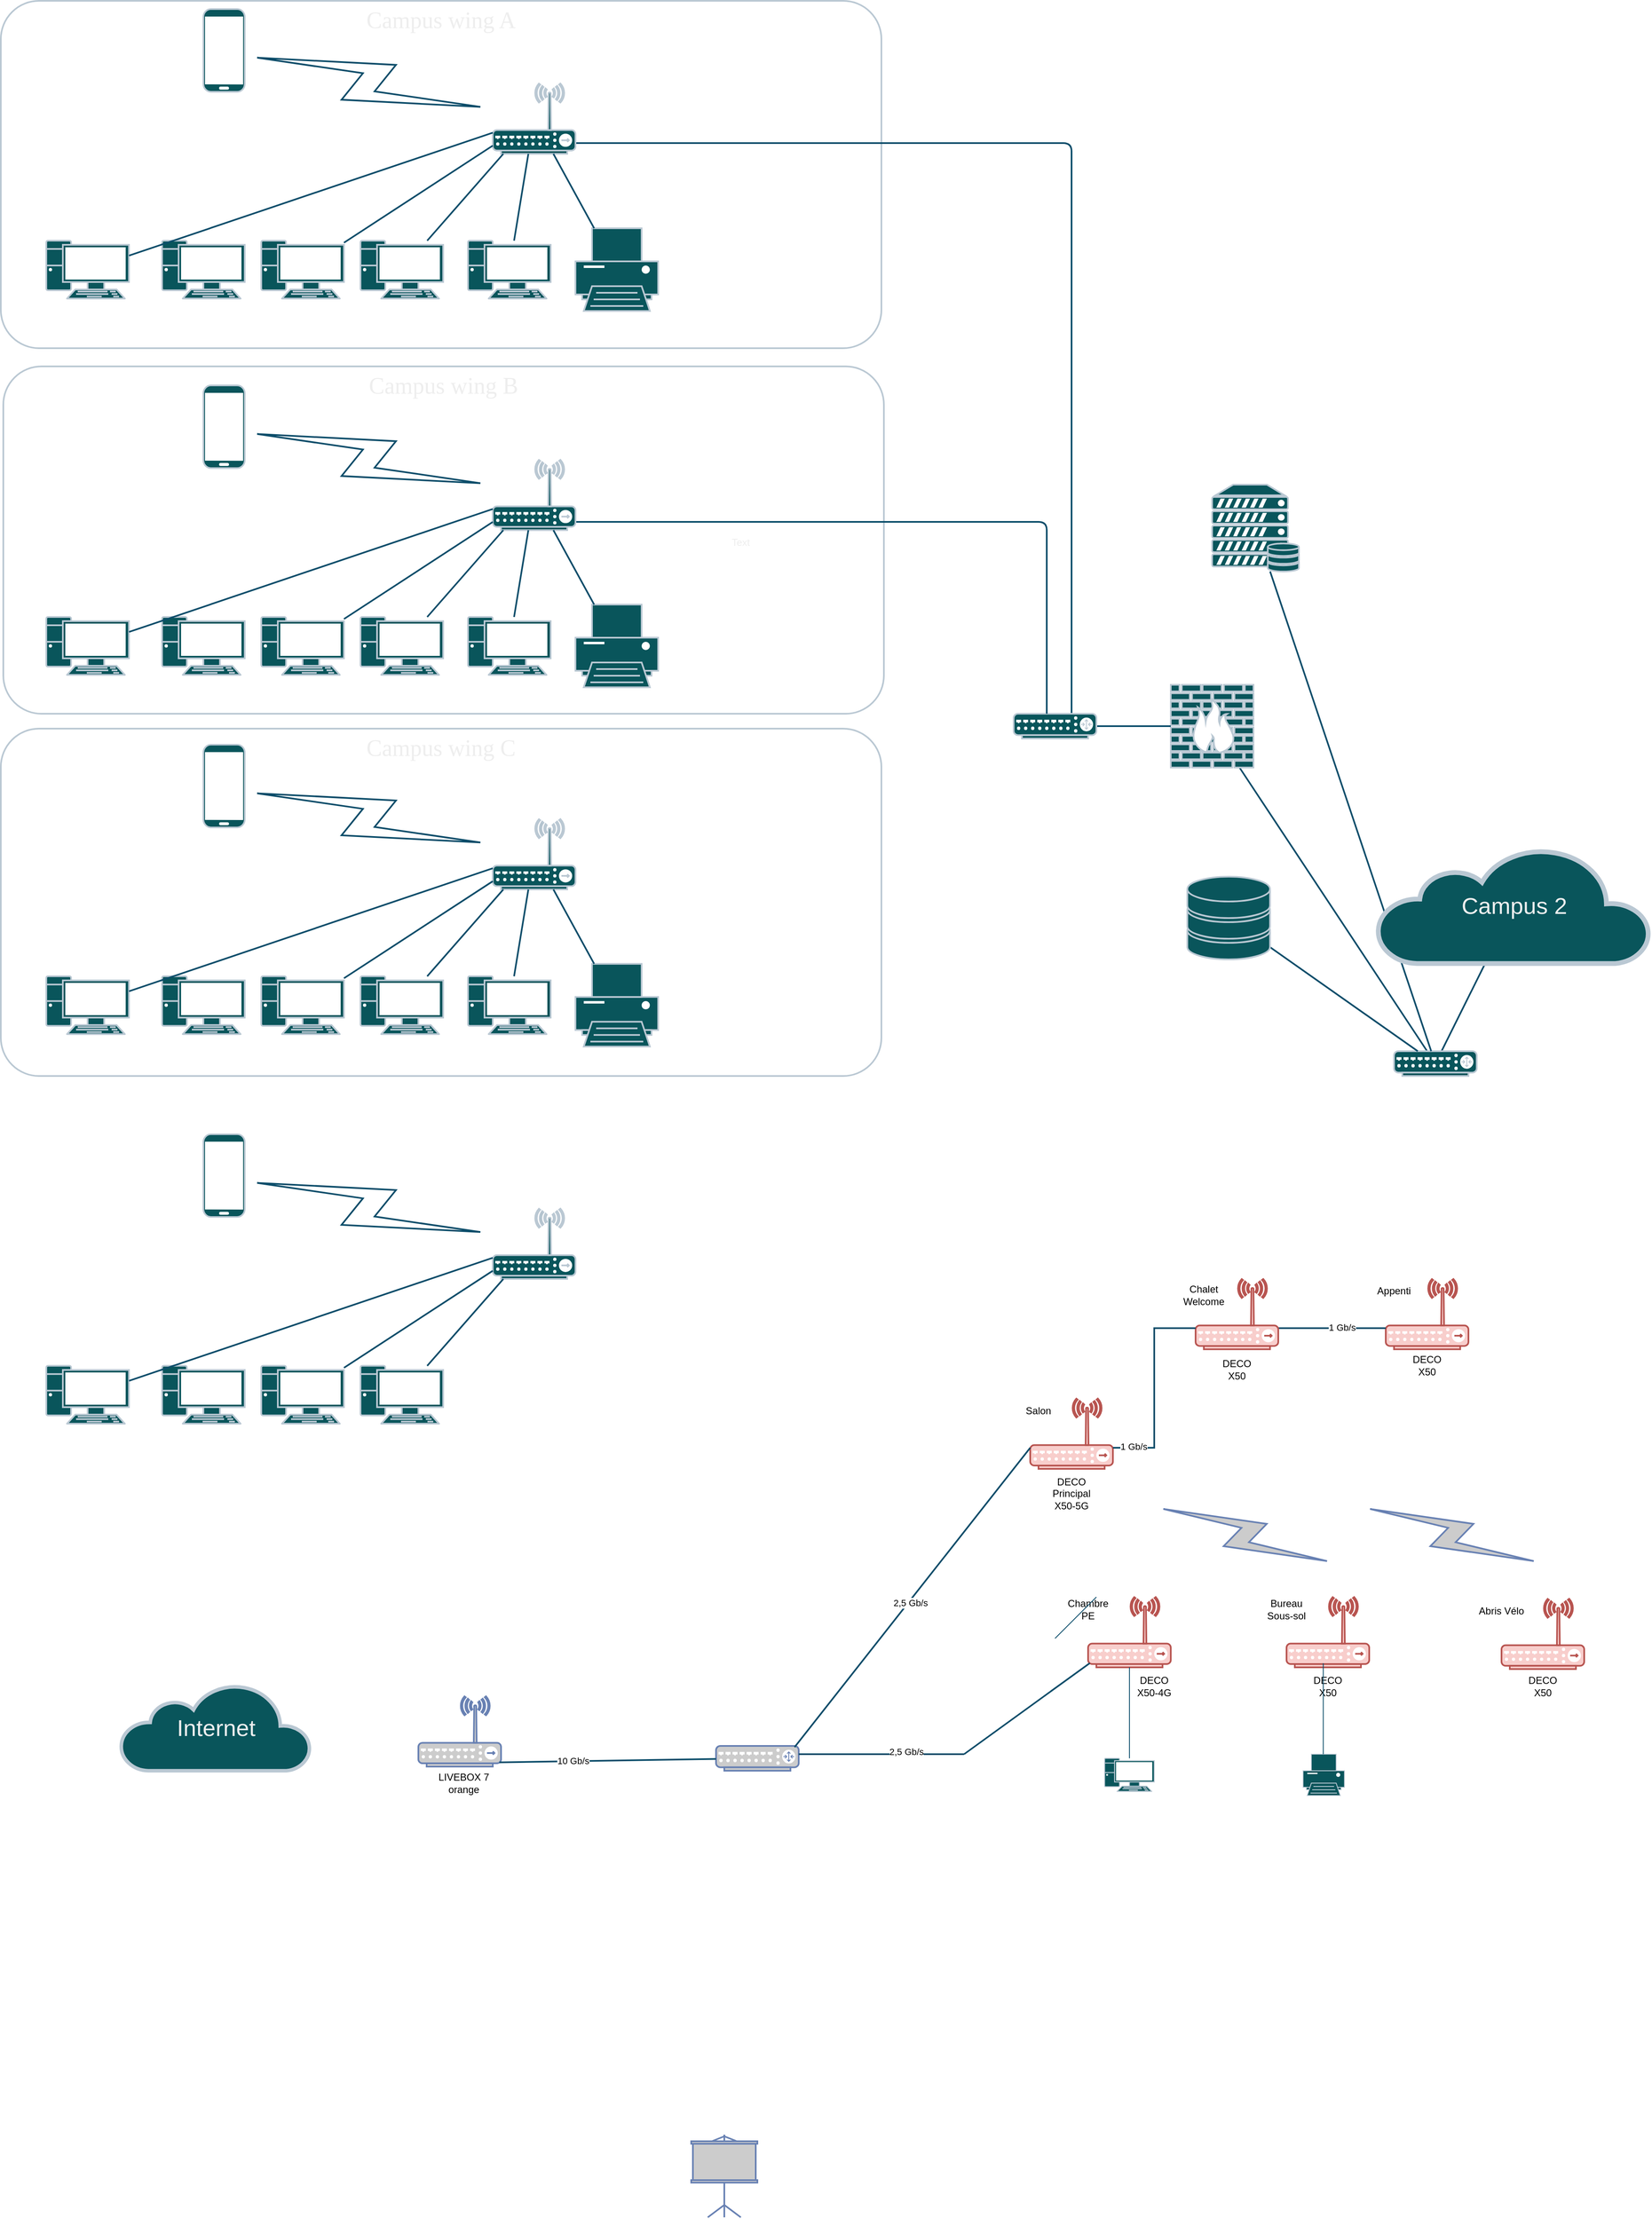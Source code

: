 <mxfile version="26.0.6">
  <diagram name="Page-1" id="bfe91b75-5d2c-26a0-9c1d-138518896778">
    <mxGraphModel dx="1122" dy="761" grid="1" gridSize="10" guides="1" tooltips="1" connect="1" arrows="1" fold="1" page="1" pageScale="1" pageWidth="1100" pageHeight="850" background="none" math="0" shadow="0">
      <root>
        <mxCell id="0" />
        <mxCell id="1" parent="0" />
        <mxCell id="7c3789c024ecab99-81" value="Campus wing C" style="rounded=1;whiteSpace=wrap;html=1;shadow=0;comic=0;strokeColor=#BAC8D3;strokeWidth=2;fillColor=none;fontFamily=Verdana;fontSize=28;fontColor=#EEEEEE;align=center;arcSize=11;verticalAlign=top;labelBackgroundColor=none;" parent="1" vertex="1">
          <mxGeometry x="75" y="900" width="1065" height="420" as="geometry" />
        </mxCell>
        <mxCell id="7c3789c024ecab99-79" value="Campus wing B" style="rounded=1;whiteSpace=wrap;html=1;shadow=0;comic=0;strokeColor=#BAC8D3;strokeWidth=2;fillColor=none;fontFamily=Verdana;fontSize=28;fontColor=#EEEEEE;align=center;arcSize=11;verticalAlign=top;labelBackgroundColor=none;" parent="1" vertex="1">
          <mxGeometry x="78" y="462" width="1065" height="420" as="geometry" />
        </mxCell>
        <mxCell id="7c3789c024ecab99-78" value="Campus wing A" style="rounded=1;whiteSpace=wrap;html=1;shadow=0;comic=0;strokeColor=#BAC8D3;strokeWidth=2;fillColor=none;fontFamily=Verdana;fontSize=28;fontColor=#EEEEEE;align=center;arcSize=11;verticalAlign=top;labelBackgroundColor=none;" parent="1" vertex="1">
          <mxGeometry x="75" y="20" width="1065" height="420" as="geometry" />
        </mxCell>
        <mxCell id="7c3789c024ecab99-55" style="edgeStyle=none;html=1;labelBackgroundColor=none;endArrow=none;endFill=0;strokeWidth=2;fontFamily=Verdana;fontSize=28;fontColor=default;strokeColor=#0B4D6A;" parent="1" source="7c3789c024ecab99-8" target="7c3789c024ecab99-54" edge="1">
          <mxGeometry relative="1" as="geometry">
            <mxPoint x="1660" y="837.0" as="targetPoint" />
          </mxGeometry>
        </mxCell>
        <mxCell id="7c3789c024ecab99-8" value="" style="fontColor=#EEEEEE;verticalAlign=top;verticalLabelPosition=bottom;labelPosition=center;align=center;html=1;fillColor=#09555B;strokeColor=#BAC8D3;gradientDirection=north;strokeWidth=2;shape=mxgraph.networks.firewall;rounded=0;shadow=0;comic=0;labelBackgroundColor=none;" parent="1" vertex="1">
          <mxGeometry x="1490" y="847" width="100" height="100" as="geometry" />
        </mxCell>
        <mxCell id="7c3789c024ecab99-18" style="edgeStyle=orthogonalEdgeStyle;html=1;labelBackgroundColor=none;endArrow=none;endFill=0;strokeWidth=2;fontFamily=Verdana;fontSize=15;fontColor=default;strokeColor=#0B4D6A;" parent="1" source="7c3789c024ecab99-9" target="7c3789c024ecab99-10" edge="1">
          <mxGeometry relative="1" as="geometry">
            <mxPoint x="1110" y="310" as="targetPoint" />
            <Array as="points">
              <mxPoint x="1370" y="192" />
            </Array>
          </mxGeometry>
        </mxCell>
        <mxCell id="7c3789c024ecab99-52" style="edgeStyle=none;html=1;labelBackgroundColor=none;endArrow=none;endFill=0;strokeWidth=2;fontFamily=Verdana;fontSize=15;fontColor=default;strokeColor=#0B4D6A;" parent="1" source="7c3789c024ecab99-10" target="7c3789c024ecab99-8" edge="1">
          <mxGeometry relative="1" as="geometry">
            <mxPoint x="1550.0" y="917" as="targetPoint" />
          </mxGeometry>
        </mxCell>
        <mxCell id="7c3789c024ecab99-10" value="" style="fontColor=#EEEEEE;verticalAlign=top;verticalLabelPosition=bottom;labelPosition=center;align=center;html=1;fillColor=#09555B;strokeColor=#BAC8D3;gradientDirection=north;strokeWidth=2;shape=mxgraph.networks.router;rounded=0;shadow=0;comic=0;labelBackgroundColor=none;" parent="1" vertex="1">
          <mxGeometry x="1300" y="882" width="100" height="30" as="geometry" />
        </mxCell>
        <mxCell id="7c3789c024ecab99-1" value="" style="fontColor=#EEEEEE;verticalAlign=top;verticalLabelPosition=bottom;labelPosition=center;align=center;html=1;fillColor=#09555B;strokeColor=#BAC8D3;gradientDirection=north;strokeWidth=2;shape=mxgraph.networks.pc;rounded=0;shadow=0;comic=0;labelBackgroundColor=none;" parent="1" vertex="1">
          <mxGeometry x="130.0" y="310" width="100" height="70" as="geometry" />
        </mxCell>
        <mxCell id="7c3789c024ecab99-2" value="" style="fontColor=#EEEEEE;verticalAlign=top;verticalLabelPosition=bottom;labelPosition=center;align=center;html=1;fillColor=#09555B;strokeColor=#BAC8D3;gradientDirection=north;strokeWidth=2;shape=mxgraph.networks.pc;rounded=0;shadow=0;comic=0;labelBackgroundColor=none;" parent="1" vertex="1">
          <mxGeometry x="270.0" y="310" width="100" height="70" as="geometry" />
        </mxCell>
        <mxCell id="7c3789c024ecab99-3" value="" style="fontColor=#EEEEEE;verticalAlign=top;verticalLabelPosition=bottom;labelPosition=center;align=center;html=1;fillColor=#09555B;strokeColor=#BAC8D3;gradientDirection=north;strokeWidth=2;shape=mxgraph.networks.pc;rounded=0;shadow=0;comic=0;labelBackgroundColor=none;" parent="1" vertex="1">
          <mxGeometry x="390.0" y="310" width="100" height="70" as="geometry" />
        </mxCell>
        <mxCell id="7c3789c024ecab99-4" value="" style="fontColor=#EEEEEE;verticalAlign=top;verticalLabelPosition=bottom;labelPosition=center;align=center;html=1;fillColor=#09555B;strokeColor=#BAC8D3;gradientDirection=north;strokeWidth=2;shape=mxgraph.networks.pc;rounded=0;shadow=0;comic=0;labelBackgroundColor=none;" parent="1" vertex="1">
          <mxGeometry x="510.0" y="310" width="100" height="70" as="geometry" />
        </mxCell>
        <mxCell id="7c3789c024ecab99-5" value="" style="fontColor=#EEEEEE;verticalAlign=top;verticalLabelPosition=bottom;labelPosition=center;align=center;html=1;fillColor=#09555B;strokeColor=#BAC8D3;gradientDirection=north;strokeWidth=2;shape=mxgraph.networks.pc;rounded=0;shadow=0;comic=0;labelBackgroundColor=none;" parent="1" vertex="1">
          <mxGeometry x="640.0" y="310" width="100" height="70" as="geometry" />
        </mxCell>
        <mxCell id="7c3789c024ecab99-6" value="" style="fontColor=#EEEEEE;verticalAlign=top;verticalLabelPosition=bottom;labelPosition=center;align=center;html=1;fillColor=#09555B;strokeColor=#BAC8D3;gradientDirection=north;strokeWidth=2;shape=mxgraph.networks.printer;rounded=0;shadow=0;comic=0;labelBackgroundColor=none;" parent="1" vertex="1">
          <mxGeometry x="770.0" y="295" width="100" height="100" as="geometry" />
        </mxCell>
        <mxCell id="7c3789c024ecab99-9" value="" style="fontColor=#EEEEEE;verticalAlign=top;verticalLabelPosition=bottom;labelPosition=center;align=center;html=1;fillColor=#09555B;strokeColor=#BAC8D3;gradientDirection=north;strokeWidth=2;shape=mxgraph.networks.wireless_hub;rounded=0;shadow=0;comic=0;labelBackgroundColor=none;" parent="1" vertex="1">
          <mxGeometry x="670.0" y="120" width="100" height="85" as="geometry" />
        </mxCell>
        <mxCell id="7c3789c024ecab99-13" style="edgeStyle=none;html=1;labelBackgroundColor=none;endArrow=none;endFill=0;strokeWidth=2;fontFamily=Verdana;fontSize=15;fontColor=default;strokeColor=#0B4D6A;" parent="1" source="7c3789c024ecab99-1" target="7c3789c024ecab99-9" edge="1">
          <mxGeometry relative="1" as="geometry">
            <mxPoint x="650.0" y="240" as="targetPoint" />
          </mxGeometry>
        </mxCell>
        <mxCell id="7c3789c024ecab99-14" style="edgeStyle=none;html=1;labelBackgroundColor=none;endArrow=none;endFill=0;strokeWidth=2;fontFamily=Verdana;fontSize=15;fontColor=default;strokeColor=#0B4D6A;" parent="1" source="7c3789c024ecab99-3" target="7c3789c024ecab99-9" edge="1">
          <mxGeometry relative="1" as="geometry" />
        </mxCell>
        <mxCell id="7c3789c024ecab99-15" style="edgeStyle=none;html=1;labelBackgroundColor=none;endArrow=none;endFill=0;strokeWidth=2;fontFamily=Verdana;fontSize=15;fontColor=default;strokeColor=#0B4D6A;" parent="1" source="7c3789c024ecab99-4" target="7c3789c024ecab99-9" edge="1">
          <mxGeometry relative="1" as="geometry" />
        </mxCell>
        <mxCell id="7c3789c024ecab99-16" style="edgeStyle=none;html=1;labelBackgroundColor=none;endArrow=none;endFill=0;strokeWidth=2;fontFamily=Verdana;fontSize=15;fontColor=default;strokeColor=#0B4D6A;" parent="1" source="7c3789c024ecab99-5" target="7c3789c024ecab99-9" edge="1">
          <mxGeometry relative="1" as="geometry" />
        </mxCell>
        <mxCell id="7c3789c024ecab99-17" style="edgeStyle=none;html=1;labelBackgroundColor=none;endArrow=none;endFill=0;strokeWidth=2;fontFamily=Verdana;fontSize=15;fontColor=default;strokeColor=#0B4D6A;" parent="1" source="7c3789c024ecab99-6" target="7c3789c024ecab99-9" edge="1">
          <mxGeometry relative="1" as="geometry" />
        </mxCell>
        <mxCell id="7c3789c024ecab99-11" value="" style="html=1;strokeColor=#0B4D6A;gradientDirection=north;strokeWidth=2;shape=mxgraph.networks.comm_link_edge;html=1;labelBackgroundColor=none;endArrow=none;endFill=0;fontFamily=Verdana;fontSize=20;fontColor=default;" parent="1" source="7c3789c024ecab99-9" target="7c3789c024ecab99-12" edge="1">
          <mxGeometry width="100" height="100" relative="1" as="geometry">
            <mxPoint x="900.0" y="220" as="sourcePoint" />
            <mxPoint x="603.0" y="133" as="targetPoint" />
          </mxGeometry>
        </mxCell>
        <mxCell id="7c3789c024ecab99-12" value="" style="fontColor=#EEEEEE;verticalAlign=top;verticalLabelPosition=bottom;labelPosition=center;align=center;html=1;fillColor=#09555B;strokeColor=#BAC8D3;gradientDirection=north;strokeWidth=2;shape=mxgraph.networks.mobile;rounded=0;shadow=0;comic=0;labelBackgroundColor=none;" parent="1" vertex="1">
          <mxGeometry x="320.0" y="30" width="50" height="100" as="geometry" />
        </mxCell>
        <mxCell id="7c3789c024ecab99-20" value="" style="fontColor=#EEEEEE;verticalAlign=top;verticalLabelPosition=bottom;labelPosition=center;align=center;html=1;fillColor=#09555B;strokeColor=#BAC8D3;gradientDirection=north;strokeWidth=2;shape=mxgraph.networks.pc;rounded=0;shadow=0;comic=0;labelBackgroundColor=none;" parent="1" vertex="1">
          <mxGeometry x="130.0" y="765" width="100" height="70" as="geometry" />
        </mxCell>
        <mxCell id="7c3789c024ecab99-21" value="" style="fontColor=#EEEEEE;verticalAlign=top;verticalLabelPosition=bottom;labelPosition=center;align=center;html=1;fillColor=#09555B;strokeColor=#BAC8D3;gradientDirection=north;strokeWidth=2;shape=mxgraph.networks.pc;rounded=0;shadow=0;comic=0;labelBackgroundColor=none;" parent="1" vertex="1">
          <mxGeometry x="270.0" y="765" width="100" height="70" as="geometry" />
        </mxCell>
        <mxCell id="7c3789c024ecab99-23" value="" style="fontColor=#EEEEEE;verticalAlign=top;verticalLabelPosition=bottom;labelPosition=center;align=center;html=1;fillColor=#09555B;strokeColor=#BAC8D3;gradientDirection=north;strokeWidth=2;shape=mxgraph.networks.pc;rounded=0;shadow=0;comic=0;labelBackgroundColor=none;" parent="1" vertex="1">
          <mxGeometry x="390.0" y="765" width="100" height="70" as="geometry" />
        </mxCell>
        <mxCell id="7c3789c024ecab99-25" value="" style="fontColor=#EEEEEE;verticalAlign=top;verticalLabelPosition=bottom;labelPosition=center;align=center;html=1;fillColor=#09555B;strokeColor=#BAC8D3;gradientDirection=north;strokeWidth=2;shape=mxgraph.networks.pc;rounded=0;shadow=0;comic=0;labelBackgroundColor=none;" parent="1" vertex="1">
          <mxGeometry x="510.0" y="765" width="100" height="70" as="geometry" />
        </mxCell>
        <mxCell id="7c3789c024ecab99-27" value="" style="fontColor=#EEEEEE;verticalAlign=top;verticalLabelPosition=bottom;labelPosition=center;align=center;html=1;fillColor=#09555B;strokeColor=#BAC8D3;gradientDirection=north;strokeWidth=2;shape=mxgraph.networks.pc;rounded=0;shadow=0;comic=0;labelBackgroundColor=none;" parent="1" vertex="1">
          <mxGeometry x="640.0" y="765" width="100" height="70" as="geometry" />
        </mxCell>
        <mxCell id="7c3789c024ecab99-29" value="" style="fontColor=#EEEEEE;verticalAlign=top;verticalLabelPosition=bottom;labelPosition=center;align=center;html=1;fillColor=#09555B;strokeColor=#BAC8D3;gradientDirection=north;strokeWidth=2;shape=mxgraph.networks.printer;rounded=0;shadow=0;comic=0;labelBackgroundColor=none;" parent="1" vertex="1">
          <mxGeometry x="770.0" y="750" width="100" height="100" as="geometry" />
        </mxCell>
        <mxCell id="7c3789c024ecab99-50" style="edgeStyle=orthogonalEdgeStyle;html=1;labelBackgroundColor=none;endArrow=none;endFill=0;strokeWidth=2;fontFamily=Verdana;fontSize=15;fontColor=default;strokeColor=#0B4D6A;" parent="1" source="7c3789c024ecab99-30" target="7c3789c024ecab99-10" edge="1">
          <mxGeometry relative="1" as="geometry">
            <mxPoint x="1080.0" y="410" as="targetPoint" />
            <mxPoint x="1200" y="620" as="sourcePoint" />
            <Array as="points">
              <mxPoint x="1340" y="650" />
            </Array>
          </mxGeometry>
        </mxCell>
        <mxCell id="7c3789c024ecab99-30" value="" style="fontColor=#EEEEEE;verticalAlign=top;verticalLabelPosition=bottom;labelPosition=center;align=center;html=1;fillColor=#09555B;strokeColor=#BAC8D3;gradientDirection=north;strokeWidth=2;shape=mxgraph.networks.wireless_hub;rounded=0;shadow=0;comic=0;labelBackgroundColor=none;" parent="1" vertex="1">
          <mxGeometry x="670.0" y="575" width="100" height="85" as="geometry" />
        </mxCell>
        <mxCell id="7c3789c024ecab99-19" style="edgeStyle=none;html=1;labelBackgroundColor=none;endArrow=none;endFill=0;strokeWidth=2;fontFamily=Verdana;fontSize=15;fontColor=default;strokeColor=#0B4D6A;" parent="1" source="7c3789c024ecab99-20" target="7c3789c024ecab99-30" edge="1">
          <mxGeometry relative="1" as="geometry">
            <mxPoint x="650.0" y="695" as="targetPoint" />
          </mxGeometry>
        </mxCell>
        <mxCell id="7c3789c024ecab99-22" style="edgeStyle=none;html=1;labelBackgroundColor=none;endArrow=none;endFill=0;strokeWidth=2;fontFamily=Verdana;fontSize=15;fontColor=default;strokeColor=#0B4D6A;" parent="1" source="7c3789c024ecab99-23" target="7c3789c024ecab99-30" edge="1">
          <mxGeometry relative="1" as="geometry" />
        </mxCell>
        <mxCell id="7c3789c024ecab99-24" style="edgeStyle=none;html=1;labelBackgroundColor=none;endArrow=none;endFill=0;strokeWidth=2;fontFamily=Verdana;fontSize=15;fontColor=default;strokeColor=#0B4D6A;" parent="1" source="7c3789c024ecab99-25" target="7c3789c024ecab99-30" edge="1">
          <mxGeometry relative="1" as="geometry" />
        </mxCell>
        <mxCell id="7c3789c024ecab99-26" style="edgeStyle=none;html=1;labelBackgroundColor=none;endArrow=none;endFill=0;strokeWidth=2;fontFamily=Verdana;fontSize=15;fontColor=default;strokeColor=#0B4D6A;" parent="1" source="7c3789c024ecab99-27" target="7c3789c024ecab99-30" edge="1">
          <mxGeometry relative="1" as="geometry" />
        </mxCell>
        <mxCell id="7c3789c024ecab99-28" style="edgeStyle=none;html=1;labelBackgroundColor=none;endArrow=none;endFill=0;strokeWidth=2;fontFamily=Verdana;fontSize=15;fontColor=default;strokeColor=#0B4D6A;" parent="1" source="7c3789c024ecab99-29" target="7c3789c024ecab99-30" edge="1">
          <mxGeometry relative="1" as="geometry" />
        </mxCell>
        <mxCell id="7c3789c024ecab99-31" value="" style="html=1;strokeColor=#0B4D6A;gradientDirection=north;strokeWidth=2;shape=mxgraph.networks.comm_link_edge;html=1;labelBackgroundColor=none;endArrow=none;endFill=0;fontFamily=Verdana;fontSize=20;fontColor=default;" parent="1" source="7c3789c024ecab99-30" target="7c3789c024ecab99-32" edge="1">
          <mxGeometry width="100" height="100" relative="1" as="geometry">
            <mxPoint x="900.0" y="675" as="sourcePoint" />
            <mxPoint x="603.0" y="588" as="targetPoint" />
          </mxGeometry>
        </mxCell>
        <mxCell id="7c3789c024ecab99-32" value="" style="fontColor=#EEEEEE;verticalAlign=top;verticalLabelPosition=bottom;labelPosition=center;align=center;html=1;fillColor=#09555B;strokeColor=#BAC8D3;gradientDirection=north;strokeWidth=2;shape=mxgraph.networks.mobile;rounded=0;shadow=0;comic=0;labelBackgroundColor=none;" parent="1" vertex="1">
          <mxGeometry x="320.0" y="485" width="50" height="100" as="geometry" />
        </mxCell>
        <mxCell id="7c3789c024ecab99-34" value="" style="fontColor=#EEEEEE;verticalAlign=top;verticalLabelPosition=bottom;labelPosition=center;align=center;html=1;fillColor=#09555B;strokeColor=#BAC8D3;gradientDirection=north;strokeWidth=2;shape=mxgraph.networks.pc;rounded=0;shadow=0;comic=0;labelBackgroundColor=none;" parent="1" vertex="1">
          <mxGeometry x="130.0" y="1199.412" width="100" height="70" as="geometry" />
        </mxCell>
        <mxCell id="7c3789c024ecab99-35" value="" style="fontColor=#EEEEEE;verticalAlign=top;verticalLabelPosition=bottom;labelPosition=center;align=center;html=1;fillColor=#09555B;strokeColor=#BAC8D3;gradientDirection=north;strokeWidth=2;shape=mxgraph.networks.pc;rounded=0;shadow=0;comic=0;labelBackgroundColor=none;" parent="1" vertex="1">
          <mxGeometry x="270.0" y="1199.412" width="100" height="70" as="geometry" />
        </mxCell>
        <mxCell id="7c3789c024ecab99-37" value="" style="fontColor=#EEEEEE;verticalAlign=top;verticalLabelPosition=bottom;labelPosition=center;align=center;html=1;fillColor=#09555B;strokeColor=#BAC8D3;gradientDirection=north;strokeWidth=2;shape=mxgraph.networks.pc;rounded=0;shadow=0;comic=0;labelBackgroundColor=none;" parent="1" vertex="1">
          <mxGeometry x="390.0" y="1199.412" width="100" height="70" as="geometry" />
        </mxCell>
        <mxCell id="7c3789c024ecab99-39" value="" style="fontColor=#EEEEEE;verticalAlign=top;verticalLabelPosition=bottom;labelPosition=center;align=center;html=1;fillColor=#09555B;strokeColor=#BAC8D3;gradientDirection=north;strokeWidth=2;shape=mxgraph.networks.pc;rounded=0;shadow=0;comic=0;labelBackgroundColor=none;" parent="1" vertex="1">
          <mxGeometry x="510.0" y="1199.412" width="100" height="70" as="geometry" />
        </mxCell>
        <mxCell id="7c3789c024ecab99-41" value="" style="fontColor=#EEEEEE;verticalAlign=top;verticalLabelPosition=bottom;labelPosition=center;align=center;html=1;fillColor=#09555B;strokeColor=#BAC8D3;gradientDirection=north;strokeWidth=2;shape=mxgraph.networks.pc;rounded=0;shadow=0;comic=0;labelBackgroundColor=none;" parent="1" vertex="1">
          <mxGeometry x="640.0" y="1199.412" width="100" height="70" as="geometry" />
        </mxCell>
        <mxCell id="7c3789c024ecab99-43" value="" style="fontColor=#EEEEEE;verticalAlign=top;verticalLabelPosition=bottom;labelPosition=center;align=center;html=1;fillColor=#09555B;strokeColor=#BAC8D3;gradientDirection=north;strokeWidth=2;shape=mxgraph.networks.printer;rounded=0;shadow=0;comic=0;labelBackgroundColor=none;" parent="1" vertex="1">
          <mxGeometry x="770.0" y="1184.412" width="100" height="100" as="geometry" />
        </mxCell>
        <mxCell id="7c3789c024ecab99-44" value="" style="fontColor=#EEEEEE;verticalAlign=top;verticalLabelPosition=bottom;labelPosition=center;align=center;html=1;fillColor=#09555B;strokeColor=#BAC8D3;gradientDirection=north;strokeWidth=2;shape=mxgraph.networks.wireless_hub;rounded=0;shadow=0;comic=0;labelBackgroundColor=none;" parent="1" vertex="1">
          <mxGeometry x="670.0" y="1009.412" width="100" height="85" as="geometry" />
        </mxCell>
        <mxCell id="7c3789c024ecab99-33" style="edgeStyle=none;html=1;labelBackgroundColor=none;endArrow=none;endFill=0;strokeWidth=2;fontFamily=Verdana;fontSize=15;fontColor=default;strokeColor=#0B4D6A;" parent="1" source="7c3789c024ecab99-34" target="7c3789c024ecab99-44" edge="1">
          <mxGeometry relative="1" as="geometry">
            <mxPoint x="650.0" y="1129.412" as="targetPoint" />
          </mxGeometry>
        </mxCell>
        <mxCell id="7c3789c024ecab99-36" style="edgeStyle=none;html=1;labelBackgroundColor=none;endArrow=none;endFill=0;strokeWidth=2;fontFamily=Verdana;fontSize=15;fontColor=default;strokeColor=#0B4D6A;" parent="1" source="7c3789c024ecab99-37" target="7c3789c024ecab99-44" edge="1">
          <mxGeometry relative="1" as="geometry" />
        </mxCell>
        <mxCell id="7c3789c024ecab99-38" style="edgeStyle=none;html=1;labelBackgroundColor=none;endArrow=none;endFill=0;strokeWidth=2;fontFamily=Verdana;fontSize=15;fontColor=default;strokeColor=#0B4D6A;" parent="1" source="7c3789c024ecab99-39" target="7c3789c024ecab99-44" edge="1">
          <mxGeometry relative="1" as="geometry" />
        </mxCell>
        <mxCell id="7c3789c024ecab99-40" style="edgeStyle=none;html=1;labelBackgroundColor=none;endArrow=none;endFill=0;strokeWidth=2;fontFamily=Verdana;fontSize=15;fontColor=default;strokeColor=#0B4D6A;" parent="1" source="7c3789c024ecab99-41" target="7c3789c024ecab99-44" edge="1">
          <mxGeometry relative="1" as="geometry" />
        </mxCell>
        <mxCell id="7c3789c024ecab99-42" style="edgeStyle=none;html=1;labelBackgroundColor=none;endArrow=none;endFill=0;strokeWidth=2;fontFamily=Verdana;fontSize=15;fontColor=default;strokeColor=#0B4D6A;" parent="1" source="7c3789c024ecab99-43" target="7c3789c024ecab99-44" edge="1">
          <mxGeometry relative="1" as="geometry" />
        </mxCell>
        <mxCell id="7c3789c024ecab99-45" value="" style="html=1;strokeColor=#0B4D6A;gradientDirection=north;strokeWidth=2;shape=mxgraph.networks.comm_link_edge;html=1;labelBackgroundColor=none;endArrow=none;endFill=0;fontFamily=Verdana;fontSize=20;fontColor=default;" parent="1" source="7c3789c024ecab99-44" target="7c3789c024ecab99-46" edge="1">
          <mxGeometry width="100" height="100" relative="1" as="geometry">
            <mxPoint x="900.0" y="1109.412" as="sourcePoint" />
            <mxPoint x="603.0" y="1022.412" as="targetPoint" />
          </mxGeometry>
        </mxCell>
        <mxCell id="7c3789c024ecab99-46" value="" style="fontColor=#EEEEEE;verticalAlign=top;verticalLabelPosition=bottom;labelPosition=center;align=center;html=1;fillColor=#09555B;strokeColor=#BAC8D3;gradientDirection=north;strokeWidth=2;shape=mxgraph.networks.mobile;rounded=0;shadow=0;comic=0;labelBackgroundColor=none;" parent="1" vertex="1">
          <mxGeometry x="320.0" y="919.412" width="50" height="100" as="geometry" />
        </mxCell>
        <mxCell id="7c3789c024ecab99-53" value="Internet" style="html=1;fillColor=#09555B;strokeColor=#BAC8D3;gradientDirection=north;strokeWidth=2;shape=mxgraph.networks.cloud;fontColor=#EEEEEE;rounded=0;shadow=0;comic=0;align=center;fontSize=28;labelBackgroundColor=none;" parent="1" vertex="1">
          <mxGeometry x="220" y="2055" width="230" height="105" as="geometry" />
        </mxCell>
        <mxCell id="7c3789c024ecab99-77" style="edgeStyle=none;html=1;labelBackgroundColor=none;endArrow=none;endFill=0;strokeWidth=2;fontFamily=Verdana;fontSize=28;fontColor=default;strokeColor=#0B4D6A;" parent="1" source="7c3789c024ecab99-54" target="7c3789c024ecab99-76" edge="1">
          <mxGeometry relative="1" as="geometry" />
        </mxCell>
        <mxCell id="7c3789c024ecab99-54" value="" style="fontColor=#EEEEEE;verticalAlign=top;verticalLabelPosition=bottom;labelPosition=center;align=center;html=1;fillColor=#09555B;strokeColor=#BAC8D3;gradientDirection=north;strokeWidth=2;shape=mxgraph.networks.router;rounded=0;shadow=0;comic=0;labelBackgroundColor=none;" parent="1" vertex="1">
          <mxGeometry x="1760" y="1290" width="100" height="30" as="geometry" />
        </mxCell>
        <mxCell id="7c3789c024ecab99-60" style="edgeStyle=none;html=1;labelBackgroundColor=none;endArrow=none;endFill=0;strokeWidth=2;fontFamily=Verdana;fontSize=28;fontColor=default;strokeColor=#0B4D6A;" parent="1" source="7c3789c024ecab99-57" target="7c3789c024ecab99-54" edge="1">
          <mxGeometry relative="1" as="geometry" />
        </mxCell>
        <mxCell id="7c3789c024ecab99-57" value="" style="fontColor=#EEEEEE;verticalAlign=top;verticalLabelPosition=bottom;labelPosition=center;align=center;html=1;fillColor=#09555B;strokeColor=#BAC8D3;gradientDirection=north;strokeWidth=2;shape=mxgraph.networks.storage;rounded=0;shadow=0;comic=0;labelBackgroundColor=none;" parent="1" vertex="1">
          <mxGeometry x="1510" y="1079" width="100" height="100" as="geometry" />
        </mxCell>
        <mxCell id="7c3789c024ecab99-59" style="edgeStyle=none;html=1;labelBackgroundColor=none;endArrow=none;endFill=0;strokeWidth=2;fontFamily=Verdana;fontSize=28;fontColor=default;strokeColor=#0B4D6A;" parent="1" source="7c3789c024ecab99-58" target="7c3789c024ecab99-54" edge="1">
          <mxGeometry relative="1" as="geometry">
            <mxPoint x="1570" y="827" as="targetPoint" />
          </mxGeometry>
        </mxCell>
        <mxCell id="7c3789c024ecab99-58" value="" style="fontColor=#EEEEEE;verticalAlign=top;verticalLabelPosition=bottom;labelPosition=center;align=center;html=1;fillColor=#09555B;strokeColor=#BAC8D3;gradientDirection=north;strokeWidth=2;shape=mxgraph.networks.server_storage;rounded=0;shadow=0;comic=0;labelBackgroundColor=none;" parent="1" vertex="1">
          <mxGeometry x="1540" y="605" width="105" height="105" as="geometry" />
        </mxCell>
        <mxCell id="7c3789c024ecab99-61" value="" style="fontColor=#EEEEEE;verticalAlign=top;verticalLabelPosition=bottom;labelPosition=center;align=center;html=1;fillColor=#09555B;strokeColor=#BAC8D3;gradientDirection=north;strokeWidth=2;shape=mxgraph.networks.pc;rounded=0;shadow=0;comic=0;labelBackgroundColor=none;" parent="1" vertex="1">
          <mxGeometry x="130.0" y="1670.412" width="100" height="70" as="geometry" />
        </mxCell>
        <mxCell id="7c3789c024ecab99-62" value="" style="fontColor=#EEEEEE;verticalAlign=top;verticalLabelPosition=bottom;labelPosition=center;align=center;html=1;fillColor=#09555B;strokeColor=#BAC8D3;gradientDirection=north;strokeWidth=2;shape=mxgraph.networks.pc;rounded=0;shadow=0;comic=0;labelBackgroundColor=none;" parent="1" vertex="1">
          <mxGeometry x="270.0" y="1670.412" width="100" height="70" as="geometry" />
        </mxCell>
        <mxCell id="7c3789c024ecab99-63" value="" style="fontColor=#EEEEEE;verticalAlign=top;verticalLabelPosition=bottom;labelPosition=center;align=center;html=1;fillColor=#09555B;strokeColor=#BAC8D3;gradientDirection=north;strokeWidth=2;shape=mxgraph.networks.pc;rounded=0;shadow=0;comic=0;labelBackgroundColor=none;" parent="1" vertex="1">
          <mxGeometry x="390.0" y="1670.412" width="100" height="70" as="geometry" />
        </mxCell>
        <mxCell id="7c3789c024ecab99-64" value="" style="fontColor=#EEEEEE;verticalAlign=top;verticalLabelPosition=bottom;labelPosition=center;align=center;html=1;fillColor=#09555B;strokeColor=#BAC8D3;gradientDirection=north;strokeWidth=2;shape=mxgraph.networks.pc;rounded=0;shadow=0;comic=0;labelBackgroundColor=none;" parent="1" vertex="1">
          <mxGeometry x="510.0" y="1670.412" width="100" height="70" as="geometry" />
        </mxCell>
        <mxCell id="7c3789c024ecab99-65" value="" style="fontColor=#EEEEEE;verticalAlign=top;verticalLabelPosition=bottom;labelPosition=center;align=center;html=1;fillColor=#09555B;strokeColor=#BAC8D3;gradientDirection=north;strokeWidth=2;shape=mxgraph.networks.pc;rounded=0;shadow=0;comic=0;labelBackgroundColor=none;" parent="1" vertex="1">
          <mxGeometry x="1410" y="2145" width="60" height="40" as="geometry" />
        </mxCell>
        <mxCell id="7c3789c024ecab99-66" value="" style="fontColor=#EEEEEE;verticalAlign=top;verticalLabelPosition=bottom;labelPosition=center;align=center;html=1;fillColor=#09555B;strokeColor=#BAC8D3;gradientDirection=north;strokeWidth=2;shape=mxgraph.networks.printer;rounded=0;shadow=0;comic=0;labelBackgroundColor=none;" parent="1" vertex="1">
          <mxGeometry x="1650" y="2140" width="50" height="50" as="geometry" />
        </mxCell>
        <mxCell id="7c3789c024ecab99-67" value="" style="fontColor=#EEEEEE;verticalAlign=top;verticalLabelPosition=bottom;labelPosition=center;align=center;html=1;fillColor=#09555B;strokeColor=#BAC8D3;gradientDirection=north;strokeWidth=2;shape=mxgraph.networks.wireless_hub;rounded=0;shadow=0;comic=0;labelBackgroundColor=none;" parent="1" vertex="1">
          <mxGeometry x="670.0" y="1480.412" width="100" height="85" as="geometry" />
        </mxCell>
        <mxCell id="7c3789c024ecab99-68" style="edgeStyle=none;html=1;labelBackgroundColor=none;endArrow=none;endFill=0;strokeWidth=2;fontFamily=Verdana;fontSize=15;fontColor=default;strokeColor=#0B4D6A;" parent="1" source="7c3789c024ecab99-61" target="7c3789c024ecab99-67" edge="1">
          <mxGeometry relative="1" as="geometry">
            <mxPoint x="650.0" y="1600.412" as="targetPoint" />
          </mxGeometry>
        </mxCell>
        <mxCell id="7c3789c024ecab99-69" style="edgeStyle=none;html=1;labelBackgroundColor=none;endArrow=none;endFill=0;strokeWidth=2;fontFamily=Verdana;fontSize=15;fontColor=default;strokeColor=#0B4D6A;" parent="1" source="7c3789c024ecab99-63" target="7c3789c024ecab99-67" edge="1">
          <mxGeometry relative="1" as="geometry" />
        </mxCell>
        <mxCell id="7c3789c024ecab99-70" style="edgeStyle=none;html=1;labelBackgroundColor=none;endArrow=none;endFill=0;strokeWidth=2;fontFamily=Verdana;fontSize=15;fontColor=default;strokeColor=#0B4D6A;" parent="1" source="7c3789c024ecab99-64" target="7c3789c024ecab99-67" edge="1">
          <mxGeometry relative="1" as="geometry" />
        </mxCell>
        <mxCell id="7c3789c024ecab99-73" value="" style="html=1;strokeColor=#0B4D6A;gradientDirection=north;strokeWidth=2;shape=mxgraph.networks.comm_link_edge;html=1;labelBackgroundColor=none;endArrow=none;endFill=0;fontFamily=Verdana;fontSize=20;fontColor=default;" parent="1" source="7c3789c024ecab99-67" target="7c3789c024ecab99-74" edge="1">
          <mxGeometry width="100" height="100" relative="1" as="geometry">
            <mxPoint x="900.0" y="1580.412" as="sourcePoint" />
            <mxPoint x="603.0" y="1493.412" as="targetPoint" />
          </mxGeometry>
        </mxCell>
        <mxCell id="7c3789c024ecab99-74" value="" style="fontColor=#EEEEEE;verticalAlign=top;verticalLabelPosition=bottom;labelPosition=center;align=center;html=1;fillColor=#09555B;strokeColor=#BAC8D3;gradientDirection=north;strokeWidth=2;shape=mxgraph.networks.mobile;rounded=0;shadow=0;comic=0;labelBackgroundColor=none;" parent="1" vertex="1">
          <mxGeometry x="320.0" y="1390.412" width="50" height="100" as="geometry" />
        </mxCell>
        <mxCell id="7c3789c024ecab99-76" value="Campus 2" style="html=1;fillColor=#09555B;strokeColor=#BAC8D3;gradientDirection=north;strokeWidth=2;shape=mxgraph.networks.cloud;fontColor=#EEEEEE;rounded=0;shadow=0;comic=0;align=center;fontSize=28;labelBackgroundColor=none;" parent="1" vertex="1">
          <mxGeometry x="1740" y="1044" width="330" height="140" as="geometry" />
        </mxCell>
        <mxCell id="aWgSfp9aVasEZMajH60C-1" value="" style="fontColor=#0066CC;verticalAlign=top;verticalLabelPosition=bottom;labelPosition=center;align=center;html=1;outlineConnect=0;fillColor=#CCCCCC;strokeColor=#6881B3;gradientColor=none;gradientDirection=north;strokeWidth=2;shape=mxgraph.networks.wireless_hub;" vertex="1" parent="1">
          <mxGeometry x="580" y="2070" width="100" height="85" as="geometry" />
        </mxCell>
        <mxCell id="aWgSfp9aVasEZMajH60C-2" value="" style="fontColor=#0066CC;verticalAlign=top;verticalLabelPosition=bottom;labelPosition=center;align=center;html=1;outlineConnect=0;fillColor=#CCCCCC;strokeColor=#6881B3;gradientColor=none;gradientDirection=north;strokeWidth=2;shape=mxgraph.networks.router;" vertex="1" parent="1">
          <mxGeometry x="940" y="2130" width="100" height="30" as="geometry" />
        </mxCell>
        <mxCell id="aWgSfp9aVasEZMajH60C-3" value="" style="verticalAlign=top;verticalLabelPosition=bottom;labelPosition=center;align=center;html=1;outlineConnect=0;fillColor=#f8cecc;strokeColor=#b85450;gradientDirection=north;strokeWidth=2;shape=mxgraph.networks.wireless_hub;" vertex="1" parent="1">
          <mxGeometry x="1320" y="1710" width="100" height="85" as="geometry" />
        </mxCell>
        <mxCell id="aWgSfp9aVasEZMajH60C-10" value="Text" style="text;html=1;align=center;verticalAlign=middle;whiteSpace=wrap;rounded=0;fontColor=#EEEEEE;" vertex="1" parent="1">
          <mxGeometry x="940" y="660" width="60" height="30" as="geometry" />
        </mxCell>
        <mxCell id="aWgSfp9aVasEZMajH60C-13" value="&lt;span style=&quot;color: rgb(0, 0, 0);&quot;&gt;DECO Principal X50-5G&lt;/span&gt;" style="text;html=1;align=center;verticalAlign=middle;whiteSpace=wrap;rounded=0;fontColor=#EEEEEE;" vertex="1" parent="1">
          <mxGeometry x="1340" y="1810" width="60" height="30" as="geometry" />
        </mxCell>
        <mxCell id="aWgSfp9aVasEZMajH60C-23" value="&lt;font color=&quot;#000000&quot;&gt;&lt;span style=&quot;caret-color: rgb(0, 0, 0);&quot;&gt;Salon&lt;/span&gt;&lt;/font&gt;" style="text;html=1;align=center;verticalAlign=middle;whiteSpace=wrap;rounded=0;fontColor=#EEEEEE;" vertex="1" parent="1">
          <mxGeometry x="1300" y="1710" width="60" height="30" as="geometry" />
        </mxCell>
        <mxCell id="aWgSfp9aVasEZMajH60C-24" value="" style="group" vertex="1" connectable="0" parent="1">
          <mxGeometry x="1600" y="1950" width="130" height="122.5" as="geometry" />
        </mxCell>
        <mxCell id="aWgSfp9aVasEZMajH60C-8" value="" style="verticalAlign=top;verticalLabelPosition=bottom;labelPosition=center;align=center;html=1;outlineConnect=0;fillColor=#f8cecc;strokeColor=#b85450;gradientDirection=north;strokeWidth=2;shape=mxgraph.networks.wireless_hub;movable=1;resizable=1;rotatable=1;deletable=1;editable=1;locked=0;connectable=1;" vertex="1" parent="aWgSfp9aVasEZMajH60C-24">
          <mxGeometry x="30" width="100" height="85" as="geometry" />
        </mxCell>
        <mxCell id="aWgSfp9aVasEZMajH60C-16" value="&lt;span style=&quot;color: rgb(0, 0, 0);&quot;&gt;DECO X50&lt;/span&gt;" style="text;html=1;align=center;verticalAlign=middle;whiteSpace=wrap;rounded=0;fontColor=#EEEEEE;movable=0;resizable=0;rotatable=0;deletable=0;editable=0;locked=1;connectable=0;" vertex="1" parent="aWgSfp9aVasEZMajH60C-24">
          <mxGeometry x="50" y="92.5" width="60" height="30" as="geometry" />
        </mxCell>
        <mxCell id="aWgSfp9aVasEZMajH60C-22" value="&lt;font color=&quot;#000000&quot;&gt;&lt;span style=&quot;caret-color: rgb(0, 0, 0);&quot;&gt;Bureau&lt;/span&gt;&lt;/font&gt;&lt;div&gt;&lt;font color=&quot;#000000&quot;&gt;&lt;span style=&quot;caret-color: rgb(0, 0, 0);&quot;&gt;Sous-sol&lt;/span&gt;&lt;/font&gt;&lt;/div&gt;" style="text;html=1;align=center;verticalAlign=middle;whiteSpace=wrap;rounded=0;fontColor=#EEEEEE;movable=0;resizable=0;rotatable=0;deletable=0;editable=0;locked=1;connectable=0;" vertex="1" parent="aWgSfp9aVasEZMajH60C-24">
          <mxGeometry width="60" height="30" as="geometry" />
        </mxCell>
        <mxCell id="aWgSfp9aVasEZMajH60C-25" value="" style="group" vertex="1" connectable="0" parent="1">
          <mxGeometry x="1860" y="1952.09" width="130" height="120.41" as="geometry" />
        </mxCell>
        <mxCell id="aWgSfp9aVasEZMajH60C-9" value="" style="verticalAlign=top;verticalLabelPosition=bottom;labelPosition=center;align=center;html=1;outlineConnect=0;fillColor=#f8cecc;strokeColor=#b85450;gradientDirection=north;strokeWidth=2;shape=mxgraph.networks.wireless_hub;" vertex="1" parent="aWgSfp9aVasEZMajH60C-25">
          <mxGeometry x="30" width="100" height="85" as="geometry" />
        </mxCell>
        <mxCell id="aWgSfp9aVasEZMajH60C-14" value="&lt;span style=&quot;color: rgb(0, 0, 0);&quot;&gt;DECO X50&lt;/span&gt;" style="text;html=1;align=center;verticalAlign=middle;whiteSpace=wrap;rounded=0;fontColor=#EEEEEE;" vertex="1" parent="aWgSfp9aVasEZMajH60C-25">
          <mxGeometry x="50" y="90.41" width="60" height="30" as="geometry" />
        </mxCell>
        <mxCell id="aWgSfp9aVasEZMajH60C-20" value="&lt;span style=&quot;color: rgb(0, 0, 0);&quot;&gt;Abris Vélo&lt;/span&gt;" style="text;html=1;align=center;verticalAlign=middle;whiteSpace=wrap;rounded=0;fontColor=#EEEEEE;" vertex="1" parent="aWgSfp9aVasEZMajH60C-25">
          <mxGeometry width="60" height="30" as="geometry" />
        </mxCell>
        <mxCell id="aWgSfp9aVasEZMajH60C-26" value="" style="group" vertex="1" connectable="0" parent="1">
          <mxGeometry x="1730" y="1565.41" width="120" height="120" as="geometry" />
        </mxCell>
        <mxCell id="aWgSfp9aVasEZMajH60C-5" value="" style="verticalAlign=top;verticalLabelPosition=bottom;labelPosition=center;align=center;html=1;outlineConnect=0;fillColor=#f8cecc;strokeColor=#b85450;gradientDirection=north;strokeWidth=2;shape=mxgraph.networks.wireless_hub;" vertex="1" parent="aWgSfp9aVasEZMajH60C-26">
          <mxGeometry x="20" width="100" height="85" as="geometry" />
        </mxCell>
        <mxCell id="aWgSfp9aVasEZMajH60C-12" value="&lt;span style=&quot;color: rgb(0, 0, 0);&quot;&gt;DECO X50&lt;/span&gt;" style="text;html=1;align=center;verticalAlign=middle;whiteSpace=wrap;rounded=0;fontColor=#EEEEEE;" vertex="1" parent="aWgSfp9aVasEZMajH60C-26">
          <mxGeometry x="40" y="90" width="60" height="30" as="geometry" />
        </mxCell>
        <mxCell id="aWgSfp9aVasEZMajH60C-19" value="&lt;span style=&quot;color: rgb(0, 0, 0);&quot;&gt;Appenti&lt;/span&gt;" style="text;html=1;align=center;verticalAlign=middle;whiteSpace=wrap;rounded=0;fontColor=#EEEEEE;" vertex="1" parent="aWgSfp9aVasEZMajH60C-26">
          <mxGeometry width="60" height="30" as="geometry" />
        </mxCell>
        <mxCell id="aWgSfp9aVasEZMajH60C-27" value="" style="group" vertex="1" connectable="0" parent="1">
          <mxGeometry x="1500" y="1565.41" width="120" height="124.59" as="geometry" />
        </mxCell>
        <mxCell id="aWgSfp9aVasEZMajH60C-34" style="edgeStyle=orthogonalEdgeStyle;rounded=0;orthogonalLoop=1;jettySize=auto;html=1;exitX=1;exitY=0.7;exitDx=0;exitDy=0;exitPerimeter=0;strokeColor=#0B4D6A;endArrow=none;endFill=0;strokeWidth=2;" edge="1" parent="aWgSfp9aVasEZMajH60C-27" source="aWgSfp9aVasEZMajH60C-4">
          <mxGeometry relative="1" as="geometry">
            <mxPoint x="250" y="59.472" as="targetPoint" />
          </mxGeometry>
        </mxCell>
        <mxCell id="aWgSfp9aVasEZMajH60C-35" value="&lt;span style=&quot;color: rgb(0, 0, 0);&quot;&gt;1 Gb/s&lt;/span&gt;" style="edgeLabel;html=1;align=center;verticalAlign=middle;resizable=0;points=[];strokeColor=#BAC8D3;fontColor=#EEEEEE;fillColor=#09555B;" vertex="1" connectable="0" parent="aWgSfp9aVasEZMajH60C-34">
          <mxGeometry x="0.186" y="2" relative="1" as="geometry">
            <mxPoint as="offset" />
          </mxGeometry>
        </mxCell>
        <mxCell id="aWgSfp9aVasEZMajH60C-4" value="" style="verticalAlign=top;verticalLabelPosition=bottom;labelPosition=center;align=center;html=1;outlineConnect=0;fillColor=#f8cecc;strokeColor=#b85450;gradientDirection=north;strokeWidth=2;shape=mxgraph.networks.wireless_hub;" vertex="1" parent="aWgSfp9aVasEZMajH60C-27">
          <mxGeometry x="20" width="100" height="85" as="geometry" />
        </mxCell>
        <mxCell id="aWgSfp9aVasEZMajH60C-11" value="&lt;span style=&quot;color: rgb(0, 0, 0);&quot;&gt;DECO X50&lt;/span&gt;" style="text;html=1;align=center;verticalAlign=middle;whiteSpace=wrap;rounded=0;fontColor=#EEEEEE;" vertex="1" parent="aWgSfp9aVasEZMajH60C-27">
          <mxGeometry x="40" y="94.59" width="60" height="30" as="geometry" />
        </mxCell>
        <mxCell id="aWgSfp9aVasEZMajH60C-18" value="&lt;span style=&quot;color: rgb(0, 0, 0);&quot;&gt;Chalet Welcome&lt;/span&gt;" style="text;html=1;align=center;verticalAlign=middle;whiteSpace=wrap;rounded=0;fontColor=#EEEEEE;" vertex="1" parent="aWgSfp9aVasEZMajH60C-27">
          <mxGeometry y="4.59" width="60" height="30" as="geometry" />
        </mxCell>
        <mxCell id="aWgSfp9aVasEZMajH60C-28" value="" style="group" vertex="1" connectable="0" parent="1">
          <mxGeometry x="1360" y="1950" width="130" height="122.5" as="geometry" />
        </mxCell>
        <mxCell id="aWgSfp9aVasEZMajH60C-6" value="" style="verticalAlign=top;verticalLabelPosition=bottom;labelPosition=center;align=center;html=1;outlineConnect=0;fillColor=#f8cecc;strokeColor=#b85450;gradientDirection=north;strokeWidth=2;shape=mxgraph.networks.wireless_hub;" vertex="1" parent="aWgSfp9aVasEZMajH60C-28">
          <mxGeometry x="30" width="100" height="85" as="geometry" />
        </mxCell>
        <mxCell id="aWgSfp9aVasEZMajH60C-21" value="&lt;span style=&quot;color: rgb(0, 0, 0);&quot;&gt;Chambre&lt;/span&gt;&lt;div&gt;&lt;span style=&quot;color: rgb(0, 0, 0);&quot;&gt;PE&lt;/span&gt;&lt;/div&gt;" style="text;html=1;align=center;verticalAlign=middle;whiteSpace=wrap;rounded=0;fontColor=#EEEEEE;" vertex="1" parent="aWgSfp9aVasEZMajH60C-28">
          <mxGeometry width="60" height="30" as="geometry" />
        </mxCell>
        <mxCell id="aWgSfp9aVasEZMajH60C-31" style="edgeStyle=orthogonalEdgeStyle;rounded=0;orthogonalLoop=1;jettySize=auto;html=1;exitX=1;exitY=0.7;exitDx=0;exitDy=0;exitPerimeter=0;strokeColor=#0B4D6A;entryX=0;entryY=0.7;entryDx=0;entryDy=0;entryPerimeter=0;endArrow=none;endFill=0;strokeWidth=2;" edge="1" parent="1" source="aWgSfp9aVasEZMajH60C-3" target="aWgSfp9aVasEZMajH60C-4">
          <mxGeometry relative="1" as="geometry">
            <mxPoint x="1470" y="1630" as="targetPoint" />
          </mxGeometry>
        </mxCell>
        <mxCell id="aWgSfp9aVasEZMajH60C-49" value="&lt;span style=&quot;color: rgb(0, 0, 0);&quot;&gt;1 Gb/s&lt;/span&gt;" style="edgeLabel;html=1;align=center;verticalAlign=middle;resizable=0;points=[];strokeColor=#BAC8D3;fontColor=#EEEEEE;fillColor=#09555B;" vertex="1" connectable="0" parent="aWgSfp9aVasEZMajH60C-31">
          <mxGeometry x="-0.8" y="2" relative="1" as="geometry">
            <mxPoint as="offset" />
          </mxGeometry>
        </mxCell>
        <mxCell id="aWgSfp9aVasEZMajH60C-47" value="" style="html=1;outlineConnect=0;fillColor=#CCCCCC;strokeColor=#6881B3;gradientColor=none;gradientDirection=north;strokeWidth=2;shape=mxgraph.networks.comm_link_edge;html=1;rounded=0;" edge="1" parent="1">
          <mxGeometry width="100" height="100" relative="1" as="geometry">
            <mxPoint x="1690" y="1910" as="sourcePoint" />
            <mxPoint x="1470" y="1840" as="targetPoint" />
          </mxGeometry>
        </mxCell>
        <mxCell id="aWgSfp9aVasEZMajH60C-48" value="" style="html=1;outlineConnect=0;fillColor=#CCCCCC;strokeColor=#6881B3;gradientColor=none;gradientDirection=north;strokeWidth=2;shape=mxgraph.networks.comm_link_edge;html=1;rounded=0;" edge="1" parent="1">
          <mxGeometry width="100" height="100" relative="1" as="geometry">
            <mxPoint x="1940" y="1910" as="sourcePoint" />
            <mxPoint x="1720" y="1840" as="targetPoint" />
          </mxGeometry>
        </mxCell>
        <mxCell id="aWgSfp9aVasEZMajH60C-50" value="&lt;span style=&quot;color: rgb(0, 0, 0);&quot;&gt;LIVEBOX 7 orange&lt;/span&gt;" style="text;html=1;align=center;verticalAlign=middle;whiteSpace=wrap;rounded=0;fontColor=#EEEEEE;" vertex="1" parent="1">
          <mxGeometry x="600" y="2160" width="70" height="30" as="geometry" />
        </mxCell>
        <mxCell id="aWgSfp9aVasEZMajH60C-51" value="" style="endArrow=none;html=1;rounded=0;strokeColor=#0B4D6A;exitX=0.98;exitY=0.94;exitDx=0;exitDy=0;exitPerimeter=0;strokeWidth=2;" edge="1" parent="1" source="aWgSfp9aVasEZMajH60C-1" target="aWgSfp9aVasEZMajH60C-2">
          <mxGeometry width="50" height="50" relative="1" as="geometry">
            <mxPoint x="710" y="2150" as="sourcePoint" />
            <mxPoint x="940" y="2150" as="targetPoint" />
          </mxGeometry>
        </mxCell>
        <mxCell id="aWgSfp9aVasEZMajH60C-52" value="&lt;span style=&quot;color: rgb(0, 0, 0);&quot;&gt;10 Gb/s&lt;/span&gt;" style="edgeLabel;html=1;align=center;verticalAlign=middle;resizable=0;points=[];strokeColor=#BAC8D3;fontColor=#EEEEEE;fillColor=#09555B;" vertex="1" connectable="0" parent="aWgSfp9aVasEZMajH60C-51">
          <mxGeometry x="-0.326" y="1" relative="1" as="geometry">
            <mxPoint as="offset" />
          </mxGeometry>
        </mxCell>
        <mxCell id="aWgSfp9aVasEZMajH60C-53" value="" style="endArrow=none;html=1;rounded=0;strokeColor=#0B4D6A;exitX=0.95;exitY=0.05;exitDx=0;exitDy=0;exitPerimeter=0;entryX=0;entryY=0.7;entryDx=0;entryDy=0;entryPerimeter=0;strokeWidth=2;" edge="1" parent="1" source="aWgSfp9aVasEZMajH60C-2" target="aWgSfp9aVasEZMajH60C-3">
          <mxGeometry width="50" height="50" relative="1" as="geometry">
            <mxPoint x="920" y="1930" as="sourcePoint" />
            <mxPoint x="970" y="1880" as="targetPoint" />
          </mxGeometry>
        </mxCell>
        <mxCell id="aWgSfp9aVasEZMajH60C-54" value="&lt;span style=&quot;color: rgb(0, 0, 0);&quot;&gt;2,5 Gb/s&lt;/span&gt;" style="edgeLabel;html=1;align=center;verticalAlign=middle;resizable=0;points=[];strokeColor=#BAC8D3;fontColor=#EEEEEE;fillColor=#09555B;" vertex="1" connectable="0" parent="aWgSfp9aVasEZMajH60C-53">
          <mxGeometry x="-0.029" y="-2" relative="1" as="geometry">
            <mxPoint as="offset" />
          </mxGeometry>
        </mxCell>
        <mxCell id="aWgSfp9aVasEZMajH60C-55" value="" style="fontColor=#0066CC;verticalAlign=top;verticalLabelPosition=bottom;labelPosition=center;align=center;html=1;outlineConnect=0;fillColor=#CCCCCC;strokeColor=#6881B3;gradientColor=none;gradientDirection=north;strokeWidth=2;shape=mxgraph.networks.video_projector_screen;" vertex="1" parent="1">
          <mxGeometry x="910" y="2600" width="80" height="100" as="geometry" />
        </mxCell>
        <mxCell id="aWgSfp9aVasEZMajH60C-57" value="" style="endArrow=none;html=1;rounded=0;strokeColor=#0B4D6A;strokeWidth=2;" edge="1" parent="1">
          <mxGeometry width="50" height="50" relative="1" as="geometry">
            <mxPoint x="1040" y="2140" as="sourcePoint" />
            <mxPoint x="1240" y="2140" as="targetPoint" />
          </mxGeometry>
        </mxCell>
        <mxCell id="aWgSfp9aVasEZMajH60C-59" value="&lt;span style=&quot;color: rgb(0, 0, 0);&quot;&gt;2,5 Gb/s&lt;/span&gt;" style="edgeLabel;html=1;align=center;verticalAlign=middle;resizable=0;points=[];strokeColor=#BAC8D3;fontColor=#EEEEEE;fillColor=#09555B;" vertex="1" connectable="0" parent="aWgSfp9aVasEZMajH60C-57">
          <mxGeometry x="0.298" y="3" relative="1" as="geometry">
            <mxPoint as="offset" />
          </mxGeometry>
        </mxCell>
        <mxCell id="aWgSfp9aVasEZMajH60C-58" value="" style="endArrow=none;html=1;rounded=0;strokeColor=#0B4D6A;exitX=0.02;exitY=0.94;exitDx=0;exitDy=0;exitPerimeter=0;strokeWidth=2;" edge="1" parent="1" source="aWgSfp9aVasEZMajH60C-6">
          <mxGeometry width="50" height="50" relative="1" as="geometry">
            <mxPoint x="1560" y="1870" as="sourcePoint" />
            <mxPoint x="1240" y="2140" as="targetPoint" />
          </mxGeometry>
        </mxCell>
        <mxCell id="aWgSfp9aVasEZMajH60C-60" value="" style="endArrow=none;html=1;rounded=0;strokeColor=#0B4D6A;" edge="1" parent="1">
          <mxGeometry width="50" height="50" relative="1" as="geometry">
            <mxPoint x="1350" y="2000" as="sourcePoint" />
            <mxPoint x="1400" y="1950" as="targetPoint" />
          </mxGeometry>
        </mxCell>
        <mxCell id="aWgSfp9aVasEZMajH60C-61" value="" style="endArrow=none;html=1;rounded=0;strokeColor=#0B4D6A;" edge="1" parent="1" target="aWgSfp9aVasEZMajH60C-6">
          <mxGeometry width="50" height="50" relative="1" as="geometry">
            <mxPoint x="1440" y="2145" as="sourcePoint" />
            <mxPoint x="1490" y="2095" as="targetPoint" />
          </mxGeometry>
        </mxCell>
        <mxCell id="aWgSfp9aVasEZMajH60C-17" value="&lt;span style=&quot;color: rgb(0, 0, 0);&quot;&gt;DECO X50-4G&lt;/span&gt;" style="text;html=1;align=center;verticalAlign=middle;whiteSpace=wrap;rounded=0;fontColor=#EEEEEE;" vertex="1" parent="1">
          <mxGeometry x="1440" y="2042.5" width="60" height="30" as="geometry" />
        </mxCell>
        <mxCell id="aWgSfp9aVasEZMajH60C-62" value="" style="endArrow=none;html=1;rounded=0;strokeColor=#0B4D6A;" edge="1" parent="1">
          <mxGeometry width="50" height="50" relative="1" as="geometry">
            <mxPoint x="1674.41" y="2140" as="sourcePoint" />
            <mxPoint x="1674.41" y="2030" as="targetPoint" />
          </mxGeometry>
        </mxCell>
      </root>
    </mxGraphModel>
  </diagram>
</mxfile>
